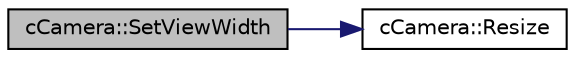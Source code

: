 digraph "cCamera::SetViewWidth"
{
 // LATEX_PDF_SIZE
  edge [fontname="Helvetica",fontsize="10",labelfontname="Helvetica",labelfontsize="10"];
  node [fontname="Helvetica",fontsize="10",shape=record];
  rankdir="LR";
  Node1 [label="cCamera::SetViewWidth",height=0.2,width=0.4,color="black", fillcolor="grey75", style="filled", fontcolor="black",tooltip=" "];
  Node1 -> Node2 [color="midnightblue",fontsize="10",style="solid",fontname="Helvetica"];
  Node2 [label="cCamera::Resize",height=0.2,width=0.4,color="black", fillcolor="white", style="filled",URL="$classc_camera.html#aec91e161b17330054d26b38f0df6df3a",tooltip=" "];
}
